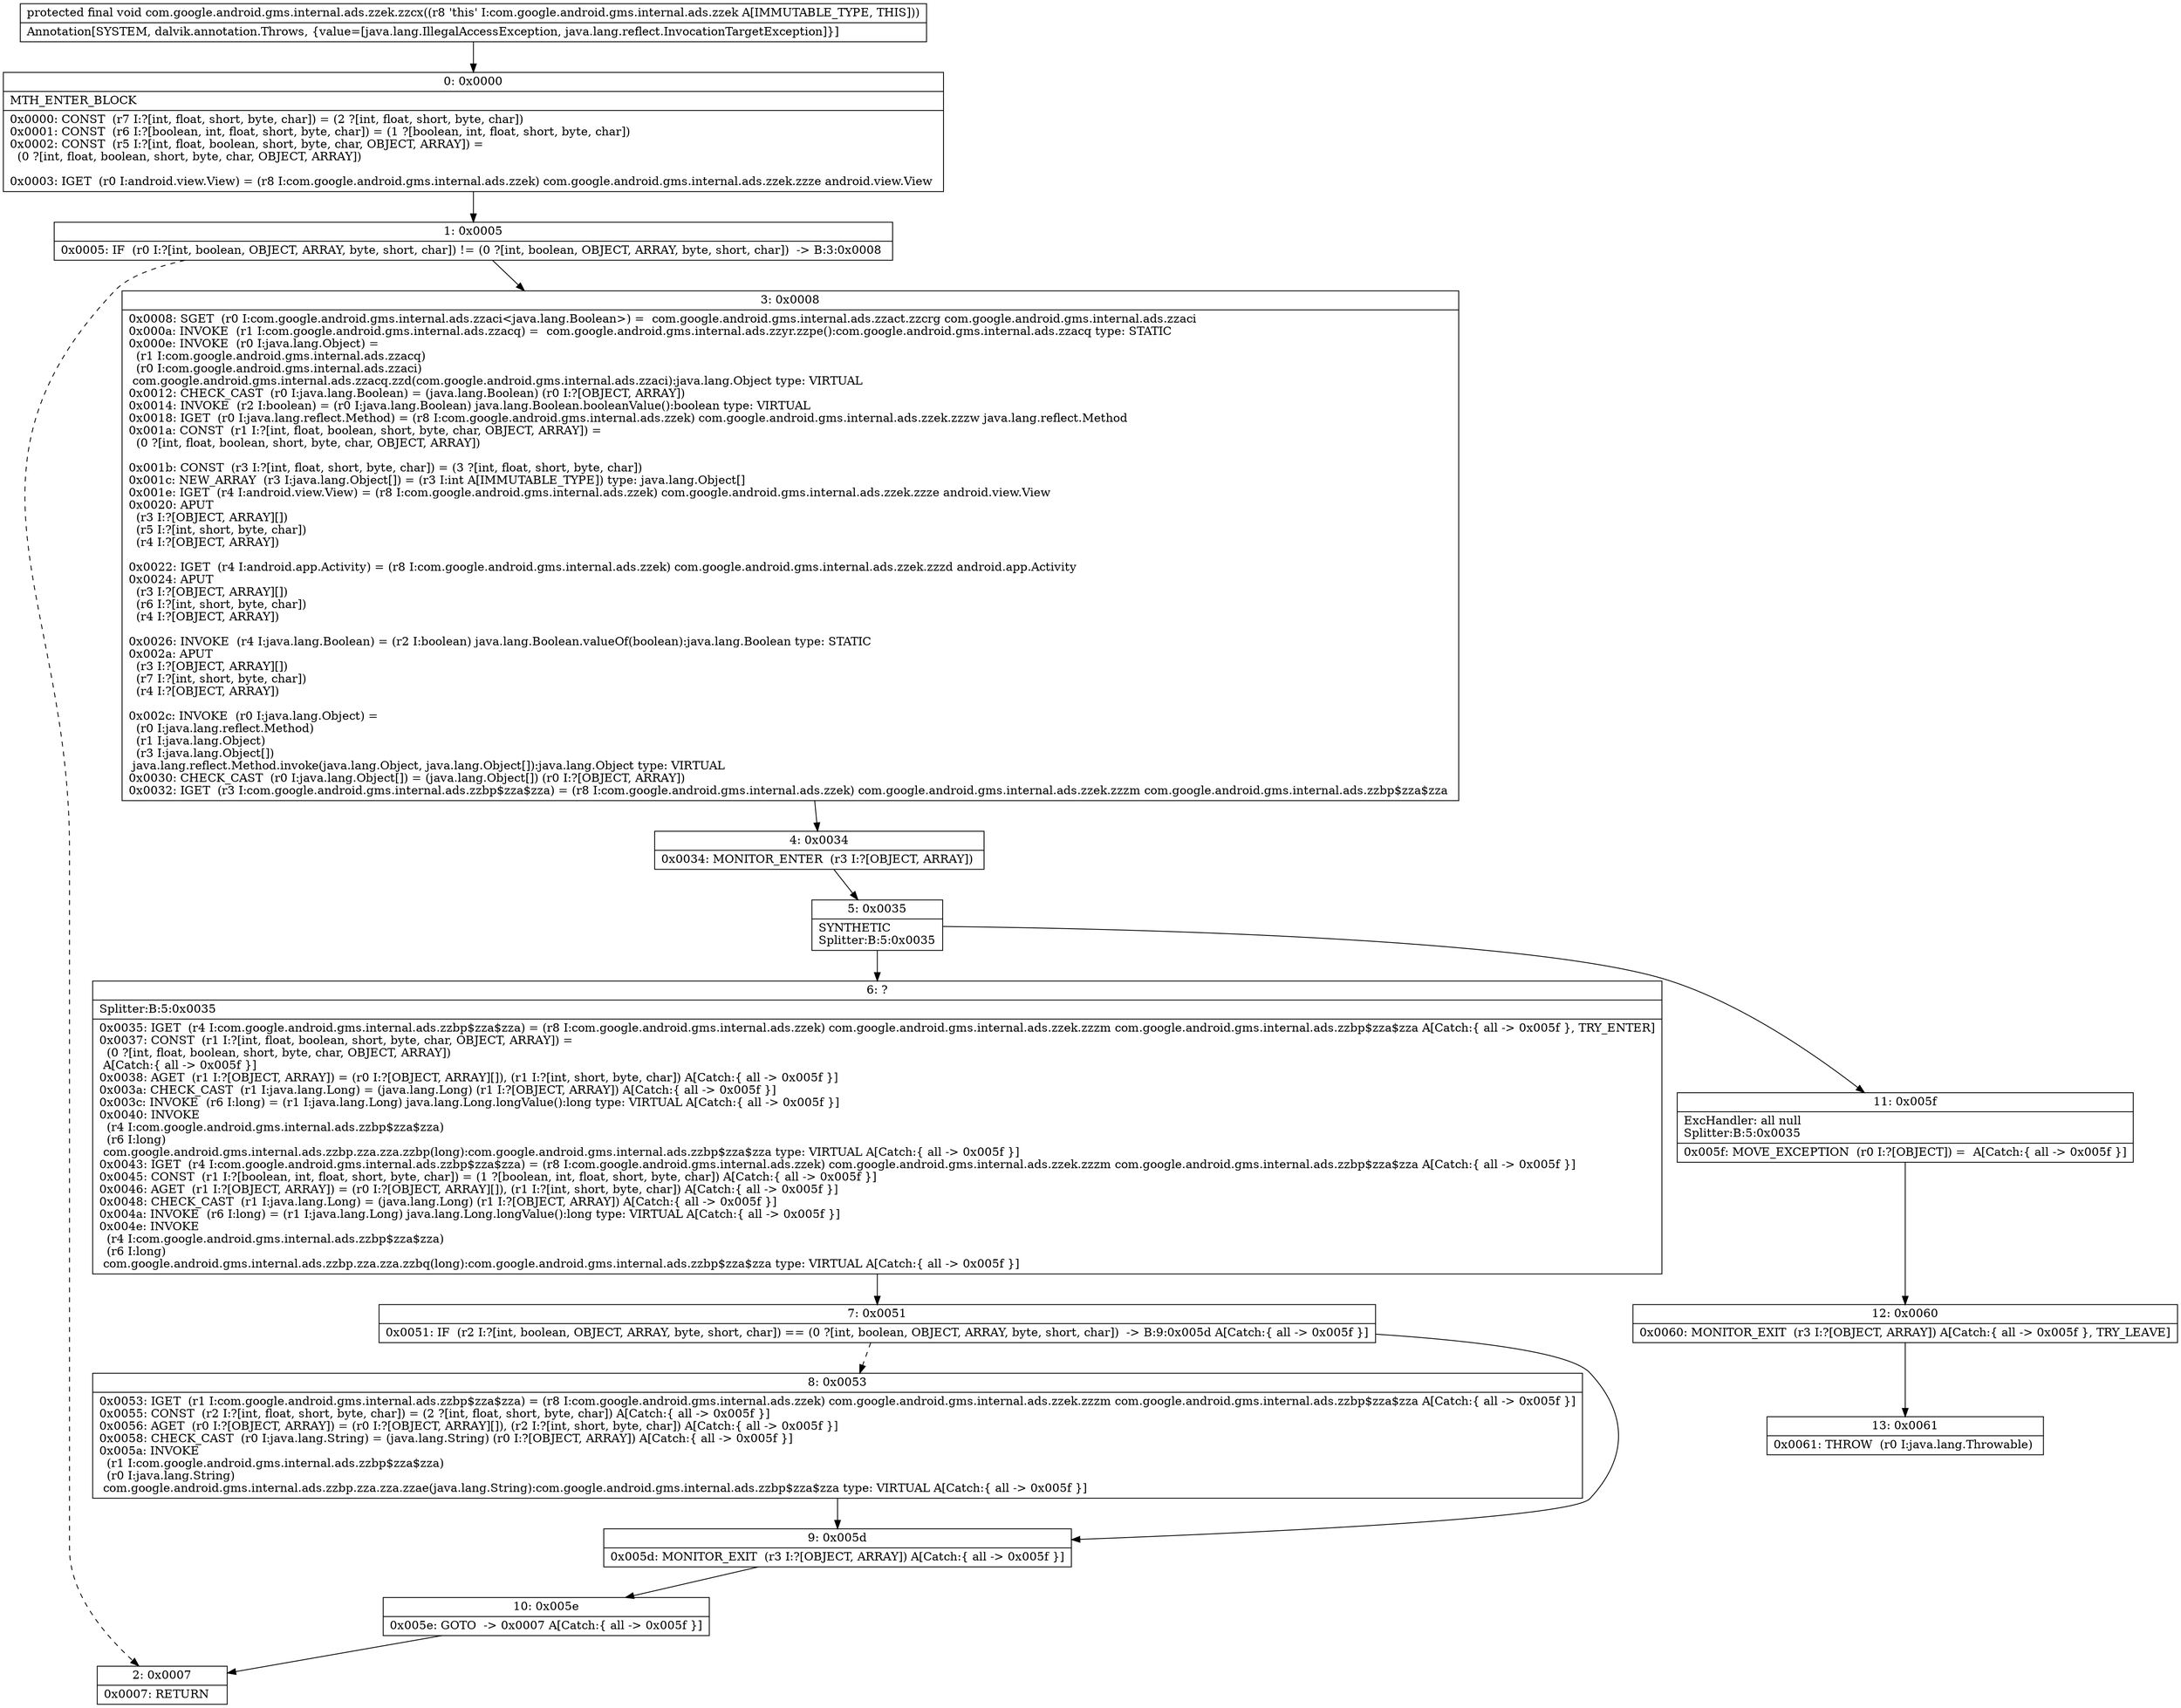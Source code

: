 digraph "CFG forcom.google.android.gms.internal.ads.zzek.zzcx()V" {
Node_0 [shape=record,label="{0\:\ 0x0000|MTH_ENTER_BLOCK\l|0x0000: CONST  (r7 I:?[int, float, short, byte, char]) = (2 ?[int, float, short, byte, char]) \l0x0001: CONST  (r6 I:?[boolean, int, float, short, byte, char]) = (1 ?[boolean, int, float, short, byte, char]) \l0x0002: CONST  (r5 I:?[int, float, boolean, short, byte, char, OBJECT, ARRAY]) = \l  (0 ?[int, float, boolean, short, byte, char, OBJECT, ARRAY])\l \l0x0003: IGET  (r0 I:android.view.View) = (r8 I:com.google.android.gms.internal.ads.zzek) com.google.android.gms.internal.ads.zzek.zzze android.view.View \l}"];
Node_1 [shape=record,label="{1\:\ 0x0005|0x0005: IF  (r0 I:?[int, boolean, OBJECT, ARRAY, byte, short, char]) != (0 ?[int, boolean, OBJECT, ARRAY, byte, short, char])  \-\> B:3:0x0008 \l}"];
Node_2 [shape=record,label="{2\:\ 0x0007|0x0007: RETURN   \l}"];
Node_3 [shape=record,label="{3\:\ 0x0008|0x0008: SGET  (r0 I:com.google.android.gms.internal.ads.zzaci\<java.lang.Boolean\>) =  com.google.android.gms.internal.ads.zzact.zzcrg com.google.android.gms.internal.ads.zzaci \l0x000a: INVOKE  (r1 I:com.google.android.gms.internal.ads.zzacq) =  com.google.android.gms.internal.ads.zzyr.zzpe():com.google.android.gms.internal.ads.zzacq type: STATIC \l0x000e: INVOKE  (r0 I:java.lang.Object) = \l  (r1 I:com.google.android.gms.internal.ads.zzacq)\l  (r0 I:com.google.android.gms.internal.ads.zzaci)\l com.google.android.gms.internal.ads.zzacq.zzd(com.google.android.gms.internal.ads.zzaci):java.lang.Object type: VIRTUAL \l0x0012: CHECK_CAST  (r0 I:java.lang.Boolean) = (java.lang.Boolean) (r0 I:?[OBJECT, ARRAY]) \l0x0014: INVOKE  (r2 I:boolean) = (r0 I:java.lang.Boolean) java.lang.Boolean.booleanValue():boolean type: VIRTUAL \l0x0018: IGET  (r0 I:java.lang.reflect.Method) = (r8 I:com.google.android.gms.internal.ads.zzek) com.google.android.gms.internal.ads.zzek.zzzw java.lang.reflect.Method \l0x001a: CONST  (r1 I:?[int, float, boolean, short, byte, char, OBJECT, ARRAY]) = \l  (0 ?[int, float, boolean, short, byte, char, OBJECT, ARRAY])\l \l0x001b: CONST  (r3 I:?[int, float, short, byte, char]) = (3 ?[int, float, short, byte, char]) \l0x001c: NEW_ARRAY  (r3 I:java.lang.Object[]) = (r3 I:int A[IMMUTABLE_TYPE]) type: java.lang.Object[] \l0x001e: IGET  (r4 I:android.view.View) = (r8 I:com.google.android.gms.internal.ads.zzek) com.google.android.gms.internal.ads.zzek.zzze android.view.View \l0x0020: APUT  \l  (r3 I:?[OBJECT, ARRAY][])\l  (r5 I:?[int, short, byte, char])\l  (r4 I:?[OBJECT, ARRAY])\l \l0x0022: IGET  (r4 I:android.app.Activity) = (r8 I:com.google.android.gms.internal.ads.zzek) com.google.android.gms.internal.ads.zzek.zzzd android.app.Activity \l0x0024: APUT  \l  (r3 I:?[OBJECT, ARRAY][])\l  (r6 I:?[int, short, byte, char])\l  (r4 I:?[OBJECT, ARRAY])\l \l0x0026: INVOKE  (r4 I:java.lang.Boolean) = (r2 I:boolean) java.lang.Boolean.valueOf(boolean):java.lang.Boolean type: STATIC \l0x002a: APUT  \l  (r3 I:?[OBJECT, ARRAY][])\l  (r7 I:?[int, short, byte, char])\l  (r4 I:?[OBJECT, ARRAY])\l \l0x002c: INVOKE  (r0 I:java.lang.Object) = \l  (r0 I:java.lang.reflect.Method)\l  (r1 I:java.lang.Object)\l  (r3 I:java.lang.Object[])\l java.lang.reflect.Method.invoke(java.lang.Object, java.lang.Object[]):java.lang.Object type: VIRTUAL \l0x0030: CHECK_CAST  (r0 I:java.lang.Object[]) = (java.lang.Object[]) (r0 I:?[OBJECT, ARRAY]) \l0x0032: IGET  (r3 I:com.google.android.gms.internal.ads.zzbp$zza$zza) = (r8 I:com.google.android.gms.internal.ads.zzek) com.google.android.gms.internal.ads.zzek.zzzm com.google.android.gms.internal.ads.zzbp$zza$zza \l}"];
Node_4 [shape=record,label="{4\:\ 0x0034|0x0034: MONITOR_ENTER  (r3 I:?[OBJECT, ARRAY]) \l}"];
Node_5 [shape=record,label="{5\:\ 0x0035|SYNTHETIC\lSplitter:B:5:0x0035\l}"];
Node_6 [shape=record,label="{6\:\ ?|Splitter:B:5:0x0035\l|0x0035: IGET  (r4 I:com.google.android.gms.internal.ads.zzbp$zza$zza) = (r8 I:com.google.android.gms.internal.ads.zzek) com.google.android.gms.internal.ads.zzek.zzzm com.google.android.gms.internal.ads.zzbp$zza$zza A[Catch:\{ all \-\> 0x005f \}, TRY_ENTER]\l0x0037: CONST  (r1 I:?[int, float, boolean, short, byte, char, OBJECT, ARRAY]) = \l  (0 ?[int, float, boolean, short, byte, char, OBJECT, ARRAY])\l A[Catch:\{ all \-\> 0x005f \}]\l0x0038: AGET  (r1 I:?[OBJECT, ARRAY]) = (r0 I:?[OBJECT, ARRAY][]), (r1 I:?[int, short, byte, char]) A[Catch:\{ all \-\> 0x005f \}]\l0x003a: CHECK_CAST  (r1 I:java.lang.Long) = (java.lang.Long) (r1 I:?[OBJECT, ARRAY]) A[Catch:\{ all \-\> 0x005f \}]\l0x003c: INVOKE  (r6 I:long) = (r1 I:java.lang.Long) java.lang.Long.longValue():long type: VIRTUAL A[Catch:\{ all \-\> 0x005f \}]\l0x0040: INVOKE  \l  (r4 I:com.google.android.gms.internal.ads.zzbp$zza$zza)\l  (r6 I:long)\l com.google.android.gms.internal.ads.zzbp.zza.zza.zzbp(long):com.google.android.gms.internal.ads.zzbp$zza$zza type: VIRTUAL A[Catch:\{ all \-\> 0x005f \}]\l0x0043: IGET  (r4 I:com.google.android.gms.internal.ads.zzbp$zza$zza) = (r8 I:com.google.android.gms.internal.ads.zzek) com.google.android.gms.internal.ads.zzek.zzzm com.google.android.gms.internal.ads.zzbp$zza$zza A[Catch:\{ all \-\> 0x005f \}]\l0x0045: CONST  (r1 I:?[boolean, int, float, short, byte, char]) = (1 ?[boolean, int, float, short, byte, char]) A[Catch:\{ all \-\> 0x005f \}]\l0x0046: AGET  (r1 I:?[OBJECT, ARRAY]) = (r0 I:?[OBJECT, ARRAY][]), (r1 I:?[int, short, byte, char]) A[Catch:\{ all \-\> 0x005f \}]\l0x0048: CHECK_CAST  (r1 I:java.lang.Long) = (java.lang.Long) (r1 I:?[OBJECT, ARRAY]) A[Catch:\{ all \-\> 0x005f \}]\l0x004a: INVOKE  (r6 I:long) = (r1 I:java.lang.Long) java.lang.Long.longValue():long type: VIRTUAL A[Catch:\{ all \-\> 0x005f \}]\l0x004e: INVOKE  \l  (r4 I:com.google.android.gms.internal.ads.zzbp$zza$zza)\l  (r6 I:long)\l com.google.android.gms.internal.ads.zzbp.zza.zza.zzbq(long):com.google.android.gms.internal.ads.zzbp$zza$zza type: VIRTUAL A[Catch:\{ all \-\> 0x005f \}]\l}"];
Node_7 [shape=record,label="{7\:\ 0x0051|0x0051: IF  (r2 I:?[int, boolean, OBJECT, ARRAY, byte, short, char]) == (0 ?[int, boolean, OBJECT, ARRAY, byte, short, char])  \-\> B:9:0x005d A[Catch:\{ all \-\> 0x005f \}]\l}"];
Node_8 [shape=record,label="{8\:\ 0x0053|0x0053: IGET  (r1 I:com.google.android.gms.internal.ads.zzbp$zza$zza) = (r8 I:com.google.android.gms.internal.ads.zzek) com.google.android.gms.internal.ads.zzek.zzzm com.google.android.gms.internal.ads.zzbp$zza$zza A[Catch:\{ all \-\> 0x005f \}]\l0x0055: CONST  (r2 I:?[int, float, short, byte, char]) = (2 ?[int, float, short, byte, char]) A[Catch:\{ all \-\> 0x005f \}]\l0x0056: AGET  (r0 I:?[OBJECT, ARRAY]) = (r0 I:?[OBJECT, ARRAY][]), (r2 I:?[int, short, byte, char]) A[Catch:\{ all \-\> 0x005f \}]\l0x0058: CHECK_CAST  (r0 I:java.lang.String) = (java.lang.String) (r0 I:?[OBJECT, ARRAY]) A[Catch:\{ all \-\> 0x005f \}]\l0x005a: INVOKE  \l  (r1 I:com.google.android.gms.internal.ads.zzbp$zza$zza)\l  (r0 I:java.lang.String)\l com.google.android.gms.internal.ads.zzbp.zza.zza.zzae(java.lang.String):com.google.android.gms.internal.ads.zzbp$zza$zza type: VIRTUAL A[Catch:\{ all \-\> 0x005f \}]\l}"];
Node_9 [shape=record,label="{9\:\ 0x005d|0x005d: MONITOR_EXIT  (r3 I:?[OBJECT, ARRAY]) A[Catch:\{ all \-\> 0x005f \}]\l}"];
Node_10 [shape=record,label="{10\:\ 0x005e|0x005e: GOTO  \-\> 0x0007 A[Catch:\{ all \-\> 0x005f \}]\l}"];
Node_11 [shape=record,label="{11\:\ 0x005f|ExcHandler: all null\lSplitter:B:5:0x0035\l|0x005f: MOVE_EXCEPTION  (r0 I:?[OBJECT]) =  A[Catch:\{ all \-\> 0x005f \}]\l}"];
Node_12 [shape=record,label="{12\:\ 0x0060|0x0060: MONITOR_EXIT  (r3 I:?[OBJECT, ARRAY]) A[Catch:\{ all \-\> 0x005f \}, TRY_LEAVE]\l}"];
Node_13 [shape=record,label="{13\:\ 0x0061|0x0061: THROW  (r0 I:java.lang.Throwable) \l}"];
MethodNode[shape=record,label="{protected final void com.google.android.gms.internal.ads.zzek.zzcx((r8 'this' I:com.google.android.gms.internal.ads.zzek A[IMMUTABLE_TYPE, THIS]))  | Annotation[SYSTEM, dalvik.annotation.Throws, \{value=[java.lang.IllegalAccessException, java.lang.reflect.InvocationTargetException]\}]\l}"];
MethodNode -> Node_0;
Node_0 -> Node_1;
Node_1 -> Node_2[style=dashed];
Node_1 -> Node_3;
Node_3 -> Node_4;
Node_4 -> Node_5;
Node_5 -> Node_6;
Node_5 -> Node_11;
Node_6 -> Node_7;
Node_7 -> Node_8[style=dashed];
Node_7 -> Node_9;
Node_8 -> Node_9;
Node_9 -> Node_10;
Node_10 -> Node_2;
Node_11 -> Node_12;
Node_12 -> Node_13;
}

